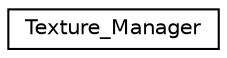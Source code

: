 digraph "Graphical Class Hierarchy"
{
 // LATEX_PDF_SIZE
  edge [fontname="Helvetica",fontsize="10",labelfontname="Helvetica",labelfontsize="10"];
  node [fontname="Helvetica",fontsize="10",shape=record];
  rankdir="LR";
  Node0 [label="Texture_Manager",height=0.2,width=0.4,color="black", fillcolor="white", style="filled",URL="$classTexture__Manager.html",tooltip=" "];
}
